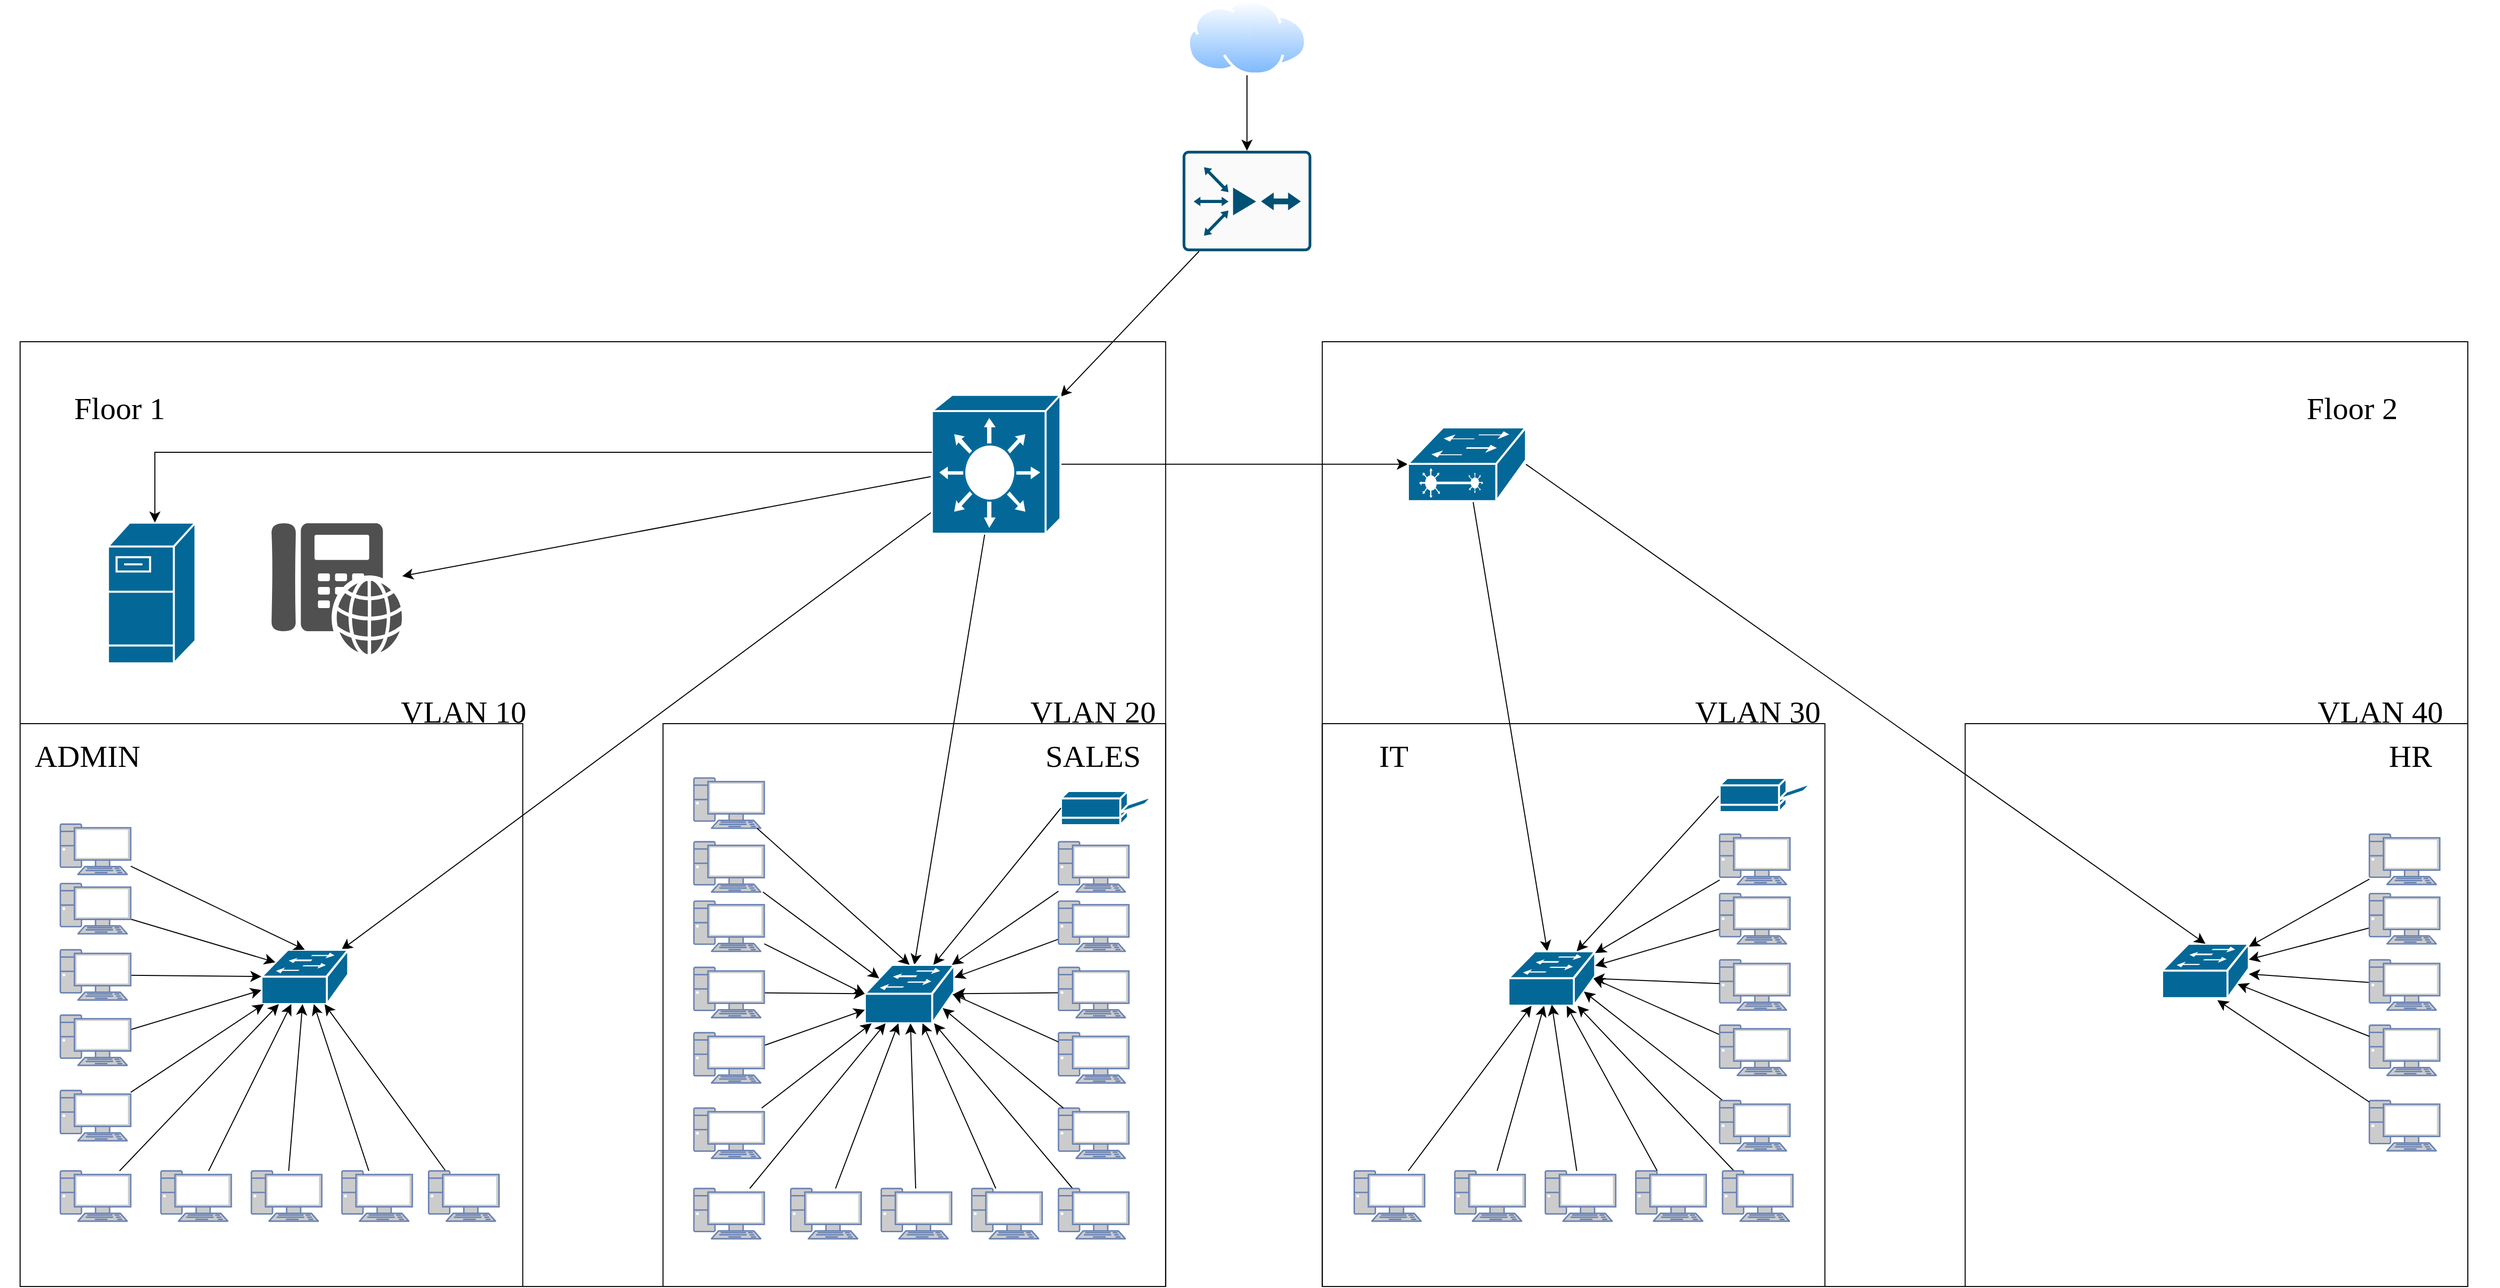 <mxfile version="27.0.3">
  <diagram name="Page-1" id="lvZPzRQ9xBgecxqEHYSW">
    <mxGraphModel dx="4338" dy="1784" grid="1" gridSize="10" guides="1" tooltips="1" connect="1" arrows="1" fold="1" page="1" pageScale="1" pageWidth="1169" pageHeight="827" background="none" math="0" shadow="0">
      <root>
        <mxCell id="0" />
        <mxCell id="1" parent="0" />
        <mxCell id="jiWG33mtaCor1uyyTD07-7" value="" style="edgeStyle=none;curved=1;rounded=0;orthogonalLoop=1;jettySize=auto;html=1;fontSize=12;startSize=8;endSize=8;" edge="1" parent="1" source="jiWG33mtaCor1uyyTD07-3" target="jiWG33mtaCor1uyyTD07-6">
          <mxGeometry relative="1" as="geometry" />
        </mxCell>
        <mxCell id="jiWG33mtaCor1uyyTD07-3" value="" style="image;aspect=fixed;perimeter=ellipsePerimeter;html=1;align=center;shadow=0;dashed=0;spacingTop=3;image=img/lib/active_directory/internet_cloud.svg;" vertex="1" parent="1">
          <mxGeometry x="520.55" y="40" width="118.89" height="74.9" as="geometry" />
        </mxCell>
        <mxCell id="jiWG33mtaCor1uyyTD07-8" value="" style="edgeStyle=none;curved=1;rounded=0;orthogonalLoop=1;jettySize=auto;html=1;fontSize=12;startSize=8;endSize=8;" edge="1" parent="1" source="jiWG33mtaCor1uyyTD07-6" target="jiWG33mtaCor1uyyTD07-2">
          <mxGeometry relative="1" as="geometry" />
        </mxCell>
        <mxCell id="jiWG33mtaCor1uyyTD07-6" value="" style="sketch=0;points=[[0.015,0.015,0],[0.985,0.015,0],[0.985,0.985,0],[0.015,0.985,0],[0.25,0,0],[0.5,0,0],[0.75,0,0],[1,0.25,0],[1,0.5,0],[1,0.75,0],[0.75,1,0],[0.5,1,0],[0.25,1,0],[0,0.75,0],[0,0.5,0],[0,0.25,0]];verticalLabelPosition=bottom;html=1;verticalAlign=top;aspect=fixed;align=center;pointerEvents=1;shape=mxgraph.cisco19.rect;prIcon=router_with_firewall2;fillColor=#FAFAFA;strokeColor=#005073;" vertex="1" parent="1">
          <mxGeometry x="515.99" y="190" width="128" height="100" as="geometry" />
        </mxCell>
        <mxCell id="jiWG33mtaCor1uyyTD07-9" value="" style="rounded=0;whiteSpace=wrap;html=1;fillColor=none;" vertex="1" parent="1">
          <mxGeometry x="-640" y="380" width="1139.122" height="940" as="geometry" />
        </mxCell>
        <mxCell id="jiWG33mtaCor1uyyTD07-25" style="edgeStyle=none;curved=1;rounded=0;orthogonalLoop=1;jettySize=auto;html=1;fontSize=12;startSize=8;endSize=8;" edge="1" parent="1" source="jiWG33mtaCor1uyyTD07-2" target="jiWG33mtaCor1uyyTD07-19">
          <mxGeometry relative="1" as="geometry" />
        </mxCell>
        <mxCell id="jiWG33mtaCor1uyyTD07-28" style="edgeStyle=none;curved=1;rounded=0;orthogonalLoop=1;jettySize=auto;html=1;fontSize=12;startSize=8;endSize=8;" edge="1" parent="1" source="jiWG33mtaCor1uyyTD07-2" target="jiWG33mtaCor1uyyTD07-26">
          <mxGeometry relative="1" as="geometry" />
        </mxCell>
        <mxCell id="jiWG33mtaCor1uyyTD07-30" style="edgeStyle=none;curved=1;rounded=0;orthogonalLoop=1;jettySize=auto;html=1;fontSize=12;startSize=8;endSize=8;" edge="1" parent="1" source="jiWG33mtaCor1uyyTD07-2" target="jiWG33mtaCor1uyyTD07-29">
          <mxGeometry relative="1" as="geometry" />
        </mxCell>
        <mxCell id="jiWG33mtaCor1uyyTD07-33" style="edgeStyle=none;curved=1;rounded=0;orthogonalLoop=1;jettySize=auto;html=1;fontSize=12;startSize=8;endSize=8;" edge="1" parent="1" source="jiWG33mtaCor1uyyTD07-2" target="jiWG33mtaCor1uyyTD07-16">
          <mxGeometry relative="1" as="geometry" />
        </mxCell>
        <mxCell id="jiWG33mtaCor1uyyTD07-2" value="" style="shape=mxgraph.cisco.switches.layer_3_switch;sketch=0;html=1;pointerEvents=1;dashed=0;fillColor=#036897;strokeColor=#ffffff;strokeWidth=2;verticalLabelPosition=bottom;verticalAlign=top;align=center;outlineConnect=0;" vertex="1" parent="1">
          <mxGeometry x="266.648" y="432.882" width="127.861" height="138.062" as="geometry" />
        </mxCell>
        <mxCell id="jiWG33mtaCor1uyyTD07-11" value="" style="rounded=0;whiteSpace=wrap;html=1;fillColor=none;" vertex="1" parent="1">
          <mxGeometry x="654.868" y="380" width="1139.122" height="940" as="geometry" />
        </mxCell>
        <mxCell id="jiWG33mtaCor1uyyTD07-13" value="Floor 1" style="text;html=1;align=center;verticalAlign=middle;whiteSpace=wrap;rounded=0;fontFamily=Poppins;fontSource=https%3A%2F%2Ffonts.googleapis.com%2Fcss%3Ffamily%3DPoppins;fontSize=31;" vertex="1" parent="1">
          <mxGeometry x="-628.376" y="424.062" width="174.355" height="44.062" as="geometry" />
        </mxCell>
        <mxCell id="jiWG33mtaCor1uyyTD07-15" value="Floor 2" style="text;html=1;align=center;verticalAlign=middle;whiteSpace=wrap;rounded=0;fontFamily=Poppins;fontSource=https%3A%2F%2Ffonts.googleapis.com%2Fcss%3Ffamily%3DPoppins;fontSize=31;" vertex="1" parent="1">
          <mxGeometry x="1591.749" y="424.062" width="174.355" height="44.062" as="geometry" />
        </mxCell>
        <mxCell id="jiWG33mtaCor1uyyTD07-101" style="edgeStyle=none;curved=1;rounded=0;orthogonalLoop=1;jettySize=auto;html=1;fontSize=12;startSize=8;endSize=8;" edge="1" parent="1" source="jiWG33mtaCor1uyyTD07-16" target="jiWG33mtaCor1uyyTD07-90">
          <mxGeometry relative="1" as="geometry" />
        </mxCell>
        <mxCell id="jiWG33mtaCor1uyyTD07-16" value="" style="shape=mxgraph.cisco.switches.layer_2_remote_switch;sketch=0;html=1;pointerEvents=1;dashed=0;fillColor=#036897;strokeColor=#ffffff;strokeWidth=2;verticalLabelPosition=bottom;verticalAlign=top;align=center;outlineConnect=0;" vertex="1" parent="1">
          <mxGeometry x="740.004" y="465.19" width="117.399" height="73.438" as="geometry" />
        </mxCell>
        <mxCell id="jiWG33mtaCor1uyyTD07-21" value="" style="rounded=0;whiteSpace=wrap;html=1;fillColor=none;" vertex="1" parent="1">
          <mxGeometry x="-640" y="760" width="499.82" height="560" as="geometry" />
        </mxCell>
        <mxCell id="jiWG33mtaCor1uyyTD07-17" value="" style="shape=mxgraph.cisco.servers.fileserver;sketch=0;html=1;pointerEvents=1;dashed=0;fillColor=#036897;strokeColor=#ffffff;strokeWidth=2;verticalLabelPosition=bottom;verticalAlign=top;align=center;outlineConnect=0;" vertex="1" parent="1">
          <mxGeometry x="-552.65" y="560" width="87.01" height="140" as="geometry" />
        </mxCell>
        <mxCell id="jiWG33mtaCor1uyyTD07-18" style="edgeStyle=orthogonalEdgeStyle;rounded=0;orthogonalLoop=1;jettySize=auto;html=1;fontSize=12;startSize=8;endSize=8;" edge="1" parent="1" source="jiWG33mtaCor1uyyTD07-2" target="jiWG33mtaCor1uyyTD07-17">
          <mxGeometry relative="1" as="geometry">
            <Array as="points">
              <mxPoint x="-506" y="490" />
            </Array>
          </mxGeometry>
        </mxCell>
        <mxCell id="jiWG33mtaCor1uyyTD07-19" value="" style="shape=mxgraph.cisco.switches.workgroup_switch;sketch=0;html=1;pointerEvents=1;dashed=0;fillColor=#036897;strokeColor=#ffffff;strokeWidth=2;verticalLabelPosition=bottom;verticalAlign=top;align=center;outlineConnect=0;" vertex="1" parent="1">
          <mxGeometry x="-400" y="985" width="86.23" height="54.06" as="geometry" />
        </mxCell>
        <mxCell id="jiWG33mtaCor1uyyTD07-22" value="" style="rounded=0;whiteSpace=wrap;html=1;fillColor=none;" vertex="1" parent="1">
          <mxGeometry x="-0.7" y="760" width="499.82" height="560" as="geometry" />
        </mxCell>
        <mxCell id="jiWG33mtaCor1uyyTD07-26" value="" style="sketch=0;pointerEvents=1;shadow=0;dashed=0;html=1;strokeColor=none;fillColor=#505050;labelPosition=center;verticalLabelPosition=bottom;verticalAlign=top;outlineConnect=0;align=center;shape=mxgraph.office.devices.phone_voip;" vertex="1" parent="1">
          <mxGeometry x="-390" y="560" width="130" height="131" as="geometry" />
        </mxCell>
        <mxCell id="jiWG33mtaCor1uyyTD07-29" value="" style="shape=mxgraph.cisco.switches.workgroup_switch;sketch=0;html=1;pointerEvents=1;dashed=0;fillColor=#036897;strokeColor=#ffffff;strokeWidth=2;verticalLabelPosition=bottom;verticalAlign=top;align=center;outlineConnect=0;" vertex="1" parent="1">
          <mxGeometry x="200" y="1000.0" width="88.9" height="58.12" as="geometry" />
        </mxCell>
        <mxCell id="jiWG33mtaCor1uyyTD07-31" value="ADMIN" style="text;html=1;align=center;verticalAlign=middle;whiteSpace=wrap;rounded=0;fontFamily=Poppins;fontSource=https%3A%2F%2Ffonts.googleapis.com%2Fcss%3Ffamily%3DPoppins;fontSize=31;" vertex="1" parent="1">
          <mxGeometry x="-659.996" y="770.003" width="174.355" height="44.062" as="geometry" />
        </mxCell>
        <mxCell id="jiWG33mtaCor1uyyTD07-32" value="SALES" style="text;html=1;align=center;verticalAlign=middle;whiteSpace=wrap;rounded=0;fontFamily=Poppins;fontSource=https%3A%2F%2Ffonts.googleapis.com%2Fcss%3Ffamily%3DPoppins;fontSize=31;" vertex="1" parent="1">
          <mxGeometry x="340.384" y="770.013" width="174.355" height="44.062" as="geometry" />
        </mxCell>
        <mxCell id="jiWG33mtaCor1uyyTD07-45" style="edgeStyle=none;curved=1;rounded=0;orthogonalLoop=1;jettySize=auto;html=1;fontSize=12;startSize=8;endSize=8;entryX=0.16;entryY=0.23;entryDx=0;entryDy=0;entryPerimeter=0;" edge="1" parent="1" source="jiWG33mtaCor1uyyTD07-34" target="jiWG33mtaCor1uyyTD07-19">
          <mxGeometry relative="1" as="geometry" />
        </mxCell>
        <mxCell id="jiWG33mtaCor1uyyTD07-34" value="" style="fontColor=#0066CC;verticalAlign=top;verticalLabelPosition=bottom;labelPosition=center;align=center;html=1;outlineConnect=0;fillColor=#CCCCCC;strokeColor=#6881B3;gradientColor=none;gradientDirection=north;strokeWidth=2;shape=mxgraph.networks.pc;" vertex="1" parent="1">
          <mxGeometry x="-600" y="919.06" width="70" height="50" as="geometry" />
        </mxCell>
        <mxCell id="jiWG33mtaCor1uyyTD07-46" style="edgeStyle=none;curved=1;rounded=0;orthogonalLoop=1;jettySize=auto;html=1;fontSize=12;startSize=8;endSize=8;" edge="1" parent="1" source="jiWG33mtaCor1uyyTD07-35" target="jiWG33mtaCor1uyyTD07-19">
          <mxGeometry relative="1" as="geometry" />
        </mxCell>
        <mxCell id="jiWG33mtaCor1uyyTD07-35" value="" style="fontColor=#0066CC;verticalAlign=top;verticalLabelPosition=bottom;labelPosition=center;align=center;html=1;outlineConnect=0;fillColor=#CCCCCC;strokeColor=#6881B3;gradientColor=none;gradientDirection=north;strokeWidth=2;shape=mxgraph.networks.pc;" vertex="1" parent="1">
          <mxGeometry x="-600" y="985" width="70" height="50" as="geometry" />
        </mxCell>
        <mxCell id="jiWG33mtaCor1uyyTD07-47" style="edgeStyle=none;curved=1;rounded=0;orthogonalLoop=1;jettySize=auto;html=1;fontSize=12;startSize=8;endSize=8;" edge="1" parent="1" source="jiWG33mtaCor1uyyTD07-36" target="jiWG33mtaCor1uyyTD07-19">
          <mxGeometry relative="1" as="geometry" />
        </mxCell>
        <mxCell id="jiWG33mtaCor1uyyTD07-36" value="" style="fontColor=#0066CC;verticalAlign=top;verticalLabelPosition=bottom;labelPosition=center;align=center;html=1;outlineConnect=0;fillColor=#CCCCCC;strokeColor=#6881B3;gradientColor=none;gradientDirection=north;strokeWidth=2;shape=mxgraph.networks.pc;" vertex="1" parent="1">
          <mxGeometry x="-600" y="1050" width="70" height="50" as="geometry" />
        </mxCell>
        <mxCell id="jiWG33mtaCor1uyyTD07-48" style="edgeStyle=none;curved=1;rounded=0;orthogonalLoop=1;jettySize=auto;html=1;fontSize=12;startSize=8;endSize=8;" edge="1" parent="1" source="jiWG33mtaCor1uyyTD07-37" target="jiWG33mtaCor1uyyTD07-19">
          <mxGeometry relative="1" as="geometry" />
        </mxCell>
        <mxCell id="jiWG33mtaCor1uyyTD07-37" value="" style="fontColor=#0066CC;verticalAlign=top;verticalLabelPosition=bottom;labelPosition=center;align=center;html=1;outlineConnect=0;fillColor=#CCCCCC;strokeColor=#6881B3;gradientColor=none;gradientDirection=north;strokeWidth=2;shape=mxgraph.networks.pc;" vertex="1" parent="1">
          <mxGeometry x="-600" y="1125" width="70" height="50" as="geometry" />
        </mxCell>
        <mxCell id="jiWG33mtaCor1uyyTD07-49" style="edgeStyle=none;curved=1;rounded=0;orthogonalLoop=1;jettySize=auto;html=1;fontSize=12;startSize=8;endSize=8;" edge="1" parent="1" source="jiWG33mtaCor1uyyTD07-38" target="jiWG33mtaCor1uyyTD07-19">
          <mxGeometry relative="1" as="geometry" />
        </mxCell>
        <mxCell id="jiWG33mtaCor1uyyTD07-38" value="" style="fontColor=#0066CC;verticalAlign=top;verticalLabelPosition=bottom;labelPosition=center;align=center;html=1;outlineConnect=0;fillColor=#CCCCCC;strokeColor=#6881B3;gradientColor=none;gradientDirection=north;strokeWidth=2;shape=mxgraph.networks.pc;" vertex="1" parent="1">
          <mxGeometry x="-600" y="1205" width="70" height="50" as="geometry" />
        </mxCell>
        <mxCell id="jiWG33mtaCor1uyyTD07-50" style="edgeStyle=none;curved=1;rounded=0;orthogonalLoop=1;jettySize=auto;html=1;fontSize=12;startSize=8;endSize=8;" edge="1" parent="1" source="jiWG33mtaCor1uyyTD07-39" target="jiWG33mtaCor1uyyTD07-19">
          <mxGeometry relative="1" as="geometry" />
        </mxCell>
        <mxCell id="jiWG33mtaCor1uyyTD07-39" value="" style="fontColor=#0066CC;verticalAlign=top;verticalLabelPosition=bottom;labelPosition=center;align=center;html=1;outlineConnect=0;fillColor=#CCCCCC;strokeColor=#6881B3;gradientColor=none;gradientDirection=north;strokeWidth=2;shape=mxgraph.networks.pc;" vertex="1" parent="1">
          <mxGeometry x="-500" y="1205" width="70" height="50" as="geometry" />
        </mxCell>
        <mxCell id="jiWG33mtaCor1uyyTD07-51" style="edgeStyle=none;curved=1;rounded=0;orthogonalLoop=1;jettySize=auto;html=1;fontSize=12;startSize=8;endSize=8;" edge="1" parent="1" source="jiWG33mtaCor1uyyTD07-40" target="jiWG33mtaCor1uyyTD07-19">
          <mxGeometry relative="1" as="geometry" />
        </mxCell>
        <mxCell id="jiWG33mtaCor1uyyTD07-40" value="" style="fontColor=#0066CC;verticalAlign=top;verticalLabelPosition=bottom;labelPosition=center;align=center;html=1;outlineConnect=0;fillColor=#CCCCCC;strokeColor=#6881B3;gradientColor=none;gradientDirection=north;strokeWidth=2;shape=mxgraph.networks.pc;" vertex="1" parent="1">
          <mxGeometry x="-410" y="1205" width="70" height="50" as="geometry" />
        </mxCell>
        <mxCell id="jiWG33mtaCor1uyyTD07-52" style="edgeStyle=none;curved=1;rounded=0;orthogonalLoop=1;jettySize=auto;html=1;fontSize=12;startSize=8;endSize=8;" edge="1" parent="1" source="jiWG33mtaCor1uyyTD07-41" target="jiWG33mtaCor1uyyTD07-19">
          <mxGeometry relative="1" as="geometry" />
        </mxCell>
        <mxCell id="jiWG33mtaCor1uyyTD07-41" value="" style="fontColor=#0066CC;verticalAlign=top;verticalLabelPosition=bottom;labelPosition=center;align=center;html=1;outlineConnect=0;fillColor=#CCCCCC;strokeColor=#6881B3;gradientColor=none;gradientDirection=north;strokeWidth=2;shape=mxgraph.networks.pc;" vertex="1" parent="1">
          <mxGeometry x="-320" y="1205" width="70" height="50" as="geometry" />
        </mxCell>
        <mxCell id="jiWG33mtaCor1uyyTD07-53" style="edgeStyle=none;curved=1;rounded=0;orthogonalLoop=1;jettySize=auto;html=1;fontSize=12;startSize=8;endSize=8;" edge="1" parent="1" source="jiWG33mtaCor1uyyTD07-42" target="jiWG33mtaCor1uyyTD07-19">
          <mxGeometry relative="1" as="geometry" />
        </mxCell>
        <mxCell id="jiWG33mtaCor1uyyTD07-42" value="" style="fontColor=#0066CC;verticalAlign=top;verticalLabelPosition=bottom;labelPosition=center;align=center;html=1;outlineConnect=0;fillColor=#CCCCCC;strokeColor=#6881B3;gradientColor=none;gradientDirection=north;strokeWidth=2;shape=mxgraph.networks.pc;" vertex="1" parent="1">
          <mxGeometry x="-233.77" y="1205" width="70" height="50" as="geometry" />
        </mxCell>
        <mxCell id="jiWG33mtaCor1uyyTD07-44" style="edgeStyle=none;curved=1;rounded=0;orthogonalLoop=1;jettySize=auto;html=1;fontSize=12;startSize=8;endSize=8;entryX=0.5;entryY=0;entryDx=0;entryDy=0;entryPerimeter=0;" edge="1" parent="1" source="jiWG33mtaCor1uyyTD07-43" target="jiWG33mtaCor1uyyTD07-19">
          <mxGeometry relative="1" as="geometry" />
        </mxCell>
        <mxCell id="jiWG33mtaCor1uyyTD07-43" value="" style="fontColor=#0066CC;verticalAlign=top;verticalLabelPosition=bottom;labelPosition=center;align=center;html=1;outlineConnect=0;fillColor=#CCCCCC;strokeColor=#6881B3;gradientColor=none;gradientDirection=north;strokeWidth=2;shape=mxgraph.networks.pc;" vertex="1" parent="1">
          <mxGeometry x="-600" y="860" width="70" height="50" as="geometry" />
        </mxCell>
        <mxCell id="jiWG33mtaCor1uyyTD07-72" style="edgeStyle=none;curved=1;rounded=0;orthogonalLoop=1;jettySize=auto;html=1;fontSize=12;startSize=8;endSize=8;entryX=0;entryY=0.5;entryDx=0;entryDy=0;entryPerimeter=0;" edge="1" parent="1" source="jiWG33mtaCor1uyyTD07-54" target="jiWG33mtaCor1uyyTD07-29">
          <mxGeometry relative="1" as="geometry" />
        </mxCell>
        <mxCell id="jiWG33mtaCor1uyyTD07-54" value="" style="fontColor=#0066CC;verticalAlign=top;verticalLabelPosition=bottom;labelPosition=center;align=center;html=1;outlineConnect=0;fillColor=#CCCCCC;strokeColor=#6881B3;gradientColor=none;gradientDirection=north;strokeWidth=2;shape=mxgraph.networks.pc;" vertex="1" parent="1">
          <mxGeometry x="30.0" y="936.56" width="70" height="50" as="geometry" />
        </mxCell>
        <mxCell id="jiWG33mtaCor1uyyTD07-73" style="edgeStyle=none;curved=1;rounded=0;orthogonalLoop=1;jettySize=auto;html=1;fontSize=12;startSize=8;endSize=8;" edge="1" parent="1" source="jiWG33mtaCor1uyyTD07-55" target="jiWG33mtaCor1uyyTD07-29">
          <mxGeometry relative="1" as="geometry" />
        </mxCell>
        <mxCell id="jiWG33mtaCor1uyyTD07-55" value="" style="fontColor=#0066CC;verticalAlign=top;verticalLabelPosition=bottom;labelPosition=center;align=center;html=1;outlineConnect=0;fillColor=#CCCCCC;strokeColor=#6881B3;gradientColor=none;gradientDirection=north;strokeWidth=2;shape=mxgraph.networks.pc;" vertex="1" parent="1">
          <mxGeometry x="30.0" y="1002.5" width="70" height="50" as="geometry" />
        </mxCell>
        <mxCell id="jiWG33mtaCor1uyyTD07-74" style="edgeStyle=none;curved=1;rounded=0;orthogonalLoop=1;jettySize=auto;html=1;fontSize=12;startSize=8;endSize=8;" edge="1" parent="1" source="jiWG33mtaCor1uyyTD07-56" target="jiWG33mtaCor1uyyTD07-29">
          <mxGeometry relative="1" as="geometry" />
        </mxCell>
        <mxCell id="jiWG33mtaCor1uyyTD07-56" value="" style="fontColor=#0066CC;verticalAlign=top;verticalLabelPosition=bottom;labelPosition=center;align=center;html=1;outlineConnect=0;fillColor=#CCCCCC;strokeColor=#6881B3;gradientColor=none;gradientDirection=north;strokeWidth=2;shape=mxgraph.networks.pc;" vertex="1" parent="1">
          <mxGeometry x="30.0" y="1067.5" width="70" height="50" as="geometry" />
        </mxCell>
        <mxCell id="jiWG33mtaCor1uyyTD07-75" style="edgeStyle=none;curved=1;rounded=0;orthogonalLoop=1;jettySize=auto;html=1;fontSize=12;startSize=8;endSize=8;" edge="1" parent="1" source="jiWG33mtaCor1uyyTD07-57" target="jiWG33mtaCor1uyyTD07-29">
          <mxGeometry relative="1" as="geometry" />
        </mxCell>
        <mxCell id="jiWG33mtaCor1uyyTD07-57" value="" style="fontColor=#0066CC;verticalAlign=top;verticalLabelPosition=bottom;labelPosition=center;align=center;html=1;outlineConnect=0;fillColor=#CCCCCC;strokeColor=#6881B3;gradientColor=none;gradientDirection=north;strokeWidth=2;shape=mxgraph.networks.pc;" vertex="1" parent="1">
          <mxGeometry x="30.0" y="1142.5" width="70" height="50" as="geometry" />
        </mxCell>
        <mxCell id="jiWG33mtaCor1uyyTD07-76" style="edgeStyle=none;curved=1;rounded=0;orthogonalLoop=1;jettySize=auto;html=1;fontSize=12;startSize=8;endSize=8;" edge="1" parent="1" source="jiWG33mtaCor1uyyTD07-58" target="jiWG33mtaCor1uyyTD07-29">
          <mxGeometry relative="1" as="geometry" />
        </mxCell>
        <mxCell id="jiWG33mtaCor1uyyTD07-58" value="" style="fontColor=#0066CC;verticalAlign=top;verticalLabelPosition=bottom;labelPosition=center;align=center;html=1;outlineConnect=0;fillColor=#CCCCCC;strokeColor=#6881B3;gradientColor=none;gradientDirection=north;strokeWidth=2;shape=mxgraph.networks.pc;" vertex="1" parent="1">
          <mxGeometry x="30.0" y="1222.5" width="70" height="50" as="geometry" />
        </mxCell>
        <mxCell id="jiWG33mtaCor1uyyTD07-77" style="edgeStyle=none;curved=1;rounded=0;orthogonalLoop=1;jettySize=auto;html=1;fontSize=12;startSize=8;endSize=8;" edge="1" parent="1" source="jiWG33mtaCor1uyyTD07-59" target="jiWG33mtaCor1uyyTD07-29">
          <mxGeometry relative="1" as="geometry" />
        </mxCell>
        <mxCell id="jiWG33mtaCor1uyyTD07-59" value="" style="fontColor=#0066CC;verticalAlign=top;verticalLabelPosition=bottom;labelPosition=center;align=center;html=1;outlineConnect=0;fillColor=#CCCCCC;strokeColor=#6881B3;gradientColor=none;gradientDirection=north;strokeWidth=2;shape=mxgraph.networks.pc;" vertex="1" parent="1">
          <mxGeometry x="126.33" y="1222.5" width="70" height="50" as="geometry" />
        </mxCell>
        <mxCell id="jiWG33mtaCor1uyyTD07-78" style="edgeStyle=none;curved=1;rounded=0;orthogonalLoop=1;jettySize=auto;html=1;fontSize=12;startSize=8;endSize=8;" edge="1" parent="1" source="jiWG33mtaCor1uyyTD07-60" target="jiWG33mtaCor1uyyTD07-29">
          <mxGeometry relative="1" as="geometry" />
        </mxCell>
        <mxCell id="jiWG33mtaCor1uyyTD07-60" value="" style="fontColor=#0066CC;verticalAlign=top;verticalLabelPosition=bottom;labelPosition=center;align=center;html=1;outlineConnect=0;fillColor=#CCCCCC;strokeColor=#6881B3;gradientColor=none;gradientDirection=north;strokeWidth=2;shape=mxgraph.networks.pc;" vertex="1" parent="1">
          <mxGeometry x="216.33" y="1222.5" width="70" height="50" as="geometry" />
        </mxCell>
        <mxCell id="jiWG33mtaCor1uyyTD07-79" style="edgeStyle=none;curved=1;rounded=0;orthogonalLoop=1;jettySize=auto;html=1;fontSize=12;startSize=8;endSize=8;" edge="1" parent="1" source="jiWG33mtaCor1uyyTD07-61" target="jiWG33mtaCor1uyyTD07-29">
          <mxGeometry relative="1" as="geometry" />
        </mxCell>
        <mxCell id="jiWG33mtaCor1uyyTD07-61" value="" style="fontColor=#0066CC;verticalAlign=top;verticalLabelPosition=bottom;labelPosition=center;align=center;html=1;outlineConnect=0;fillColor=#CCCCCC;strokeColor=#6881B3;gradientColor=none;gradientDirection=north;strokeWidth=2;shape=mxgraph.networks.pc;" vertex="1" parent="1">
          <mxGeometry x="306.33" y="1222.5" width="70" height="50" as="geometry" />
        </mxCell>
        <mxCell id="jiWG33mtaCor1uyyTD07-80" style="edgeStyle=none;curved=1;rounded=0;orthogonalLoop=1;jettySize=auto;html=1;fontSize=12;startSize=8;endSize=8;" edge="1" parent="1" source="jiWG33mtaCor1uyyTD07-62" target="jiWG33mtaCor1uyyTD07-29">
          <mxGeometry relative="1" as="geometry" />
        </mxCell>
        <mxCell id="jiWG33mtaCor1uyyTD07-62" value="" style="fontColor=#0066CC;verticalAlign=top;verticalLabelPosition=bottom;labelPosition=center;align=center;html=1;outlineConnect=0;fillColor=#CCCCCC;strokeColor=#6881B3;gradientColor=none;gradientDirection=north;strokeWidth=2;shape=mxgraph.networks.pc;" vertex="1" parent="1">
          <mxGeometry x="392.56" y="1222.5" width="70" height="50" as="geometry" />
        </mxCell>
        <mxCell id="jiWG33mtaCor1uyyTD07-63" value="" style="fontColor=#0066CC;verticalAlign=top;verticalLabelPosition=bottom;labelPosition=center;align=center;html=1;outlineConnect=0;fillColor=#CCCCCC;strokeColor=#6881B3;gradientColor=none;gradientDirection=north;strokeWidth=2;shape=mxgraph.networks.pc;" vertex="1" parent="1">
          <mxGeometry x="30.0" y="877.5" width="70" height="50" as="geometry" />
        </mxCell>
        <mxCell id="jiWG33mtaCor1uyyTD07-84" style="edgeStyle=none;curved=1;rounded=0;orthogonalLoop=1;jettySize=auto;html=1;fontSize=12;startSize=8;endSize=8;" edge="1" parent="1" source="jiWG33mtaCor1uyyTD07-64" target="jiWG33mtaCor1uyyTD07-29">
          <mxGeometry relative="1" as="geometry" />
        </mxCell>
        <mxCell id="jiWG33mtaCor1uyyTD07-64" value="" style="fontColor=#0066CC;verticalAlign=top;verticalLabelPosition=bottom;labelPosition=center;align=center;html=1;outlineConnect=0;fillColor=#CCCCCC;strokeColor=#6881B3;gradientColor=none;gradientDirection=north;strokeWidth=2;shape=mxgraph.networks.pc;" vertex="1" parent="1">
          <mxGeometry x="392.56" y="936.56" width="70" height="50" as="geometry" />
        </mxCell>
        <mxCell id="jiWG33mtaCor1uyyTD07-83" style="edgeStyle=none;curved=1;rounded=0;orthogonalLoop=1;jettySize=auto;html=1;fontSize=12;startSize=8;endSize=8;" edge="1" parent="1" source="jiWG33mtaCor1uyyTD07-65" target="jiWG33mtaCor1uyyTD07-29">
          <mxGeometry relative="1" as="geometry" />
        </mxCell>
        <mxCell id="jiWG33mtaCor1uyyTD07-65" value="" style="fontColor=#0066CC;verticalAlign=top;verticalLabelPosition=bottom;labelPosition=center;align=center;html=1;outlineConnect=0;fillColor=#CCCCCC;strokeColor=#6881B3;gradientColor=none;gradientDirection=north;strokeWidth=2;shape=mxgraph.networks.pc;" vertex="1" parent="1">
          <mxGeometry x="392.56" y="1002.5" width="70" height="50" as="geometry" />
        </mxCell>
        <mxCell id="jiWG33mtaCor1uyyTD07-66" value="" style="fontColor=#0066CC;verticalAlign=top;verticalLabelPosition=bottom;labelPosition=center;align=center;html=1;outlineConnect=0;fillColor=#CCCCCC;strokeColor=#6881B3;gradientColor=none;gradientDirection=north;strokeWidth=2;shape=mxgraph.networks.pc;" vertex="1" parent="1">
          <mxGeometry x="392.56" y="1067.5" width="70" height="50" as="geometry" />
        </mxCell>
        <mxCell id="jiWG33mtaCor1uyyTD07-67" value="" style="fontColor=#0066CC;verticalAlign=top;verticalLabelPosition=bottom;labelPosition=center;align=center;html=1;outlineConnect=0;fillColor=#CCCCCC;strokeColor=#6881B3;gradientColor=none;gradientDirection=north;strokeWidth=2;shape=mxgraph.networks.pc;" vertex="1" parent="1">
          <mxGeometry x="392.56" y="1142.5" width="70" height="50" as="geometry" />
        </mxCell>
        <mxCell id="jiWG33mtaCor1uyyTD07-85" style="edgeStyle=none;curved=1;rounded=0;orthogonalLoop=1;jettySize=auto;html=1;fontSize=12;startSize=8;endSize=8;" edge="1" parent="1" source="jiWG33mtaCor1uyyTD07-68" target="jiWG33mtaCor1uyyTD07-29">
          <mxGeometry relative="1" as="geometry" />
        </mxCell>
        <mxCell id="jiWG33mtaCor1uyyTD07-68" value="" style="fontColor=#0066CC;verticalAlign=top;verticalLabelPosition=bottom;labelPosition=center;align=center;html=1;outlineConnect=0;fillColor=#CCCCCC;strokeColor=#6881B3;gradientColor=none;gradientDirection=north;strokeWidth=2;shape=mxgraph.networks.pc;" vertex="1" parent="1">
          <mxGeometry x="392.56" y="877.5" width="70" height="50" as="geometry" />
        </mxCell>
        <mxCell id="jiWG33mtaCor1uyyTD07-69" value="" style="fontColor=#0066CC;verticalAlign=top;verticalLabelPosition=bottom;labelPosition=center;align=center;html=1;outlineConnect=0;fillColor=#CCCCCC;strokeColor=#6881B3;gradientColor=none;gradientDirection=north;strokeWidth=2;shape=mxgraph.networks.pc;" vertex="1" parent="1">
          <mxGeometry x="30.0" y="814.07" width="70" height="50" as="geometry" />
        </mxCell>
        <mxCell id="jiWG33mtaCor1uyyTD07-70" style="edgeStyle=none;curved=1;rounded=0;orthogonalLoop=1;jettySize=auto;html=1;fontSize=12;startSize=8;endSize=8;entryX=0.5;entryY=0;entryDx=0;entryDy=0;entryPerimeter=0;" edge="1" parent="1" source="jiWG33mtaCor1uyyTD07-69" target="jiWG33mtaCor1uyyTD07-29">
          <mxGeometry relative="1" as="geometry" />
        </mxCell>
        <mxCell id="jiWG33mtaCor1uyyTD07-71" style="edgeStyle=none;curved=1;rounded=0;orthogonalLoop=1;jettySize=auto;html=1;fontSize=12;startSize=8;endSize=8;entryX=0.16;entryY=0.23;entryDx=0;entryDy=0;entryPerimeter=0;" edge="1" parent="1" source="jiWG33mtaCor1uyyTD07-63" target="jiWG33mtaCor1uyyTD07-29">
          <mxGeometry relative="1" as="geometry" />
        </mxCell>
        <mxCell id="jiWG33mtaCor1uyyTD07-81" style="edgeStyle=none;curved=1;rounded=0;orthogonalLoop=1;jettySize=auto;html=1;entryX=0.87;entryY=0.74;entryDx=0;entryDy=0;entryPerimeter=0;fontSize=12;startSize=8;endSize=8;" edge="1" parent="1" source="jiWG33mtaCor1uyyTD07-67" target="jiWG33mtaCor1uyyTD07-29">
          <mxGeometry relative="1" as="geometry" />
        </mxCell>
        <mxCell id="jiWG33mtaCor1uyyTD07-82" style="edgeStyle=none;curved=1;rounded=0;orthogonalLoop=1;jettySize=auto;html=1;entryX=0.98;entryY=0.5;entryDx=0;entryDy=0;entryPerimeter=0;fontSize=12;startSize=8;endSize=8;" edge="1" parent="1" source="jiWG33mtaCor1uyyTD07-66" target="jiWG33mtaCor1uyyTD07-29">
          <mxGeometry relative="1" as="geometry" />
        </mxCell>
        <mxCell id="jiWG33mtaCor1uyyTD07-86" value="" style="rounded=0;whiteSpace=wrap;html=1;fillColor=none;" vertex="1" parent="1">
          <mxGeometry x="654.87" y="760" width="499.82" height="560" as="geometry" />
        </mxCell>
        <mxCell id="jiWG33mtaCor1uyyTD07-87" value="" style="rounded=0;whiteSpace=wrap;html=1;fillColor=none;" vertex="1" parent="1">
          <mxGeometry x="1294.17" y="760" width="499.82" height="560" as="geometry" />
        </mxCell>
        <mxCell id="jiWG33mtaCor1uyyTD07-88" value="" style="shape=mxgraph.cisco.computers_and_peripherals.printer;html=1;pointerEvents=1;dashed=0;fillColor=#036897;strokeColor=#ffffff;strokeWidth=2;verticalLabelPosition=bottom;verticalAlign=top;align=center;outlineConnect=0;" vertex="1" parent="1">
          <mxGeometry x="395" y="827" width="91" height="34" as="geometry" />
        </mxCell>
        <mxCell id="jiWG33mtaCor1uyyTD07-89" style="edgeStyle=none;curved=1;rounded=0;orthogonalLoop=1;jettySize=auto;html=1;fontSize=12;startSize=8;endSize=8;exitX=0;exitY=0.5;exitDx=0;exitDy=0;exitPerimeter=0;" edge="1" parent="1" source="jiWG33mtaCor1uyyTD07-88" target="jiWG33mtaCor1uyyTD07-29">
          <mxGeometry relative="1" as="geometry" />
        </mxCell>
        <mxCell id="jiWG33mtaCor1uyyTD07-90" value="" style="shape=mxgraph.cisco.switches.workgroup_switch;sketch=0;html=1;pointerEvents=1;dashed=0;fillColor=#036897;strokeColor=#ffffff;strokeWidth=2;verticalLabelPosition=bottom;verticalAlign=top;align=center;outlineConnect=0;" vertex="1" parent="1">
          <mxGeometry x="840" y="986.56" width="86.23" height="54.06" as="geometry" />
        </mxCell>
        <mxCell id="jiWG33mtaCor1uyyTD07-111" style="edgeStyle=none;curved=1;rounded=0;orthogonalLoop=1;jettySize=auto;html=1;fontSize=12;startSize=8;endSize=8;" edge="1" parent="1" source="jiWG33mtaCor1uyyTD07-91" target="jiWG33mtaCor1uyyTD07-90">
          <mxGeometry relative="1" as="geometry" />
        </mxCell>
        <mxCell id="jiWG33mtaCor1uyyTD07-91" value="" style="fontColor=#0066CC;verticalAlign=top;verticalLabelPosition=bottom;labelPosition=center;align=center;html=1;outlineConnect=0;fillColor=#CCCCCC;strokeColor=#6881B3;gradientColor=none;gradientDirection=north;strokeWidth=2;shape=mxgraph.networks.pc;" vertex="1" parent="1">
          <mxGeometry x="1050" y="929.06" width="70" height="50" as="geometry" />
        </mxCell>
        <mxCell id="jiWG33mtaCor1uyyTD07-92" value="" style="fontColor=#0066CC;verticalAlign=top;verticalLabelPosition=bottom;labelPosition=center;align=center;html=1;outlineConnect=0;fillColor=#CCCCCC;strokeColor=#6881B3;gradientColor=none;gradientDirection=north;strokeWidth=2;shape=mxgraph.networks.pc;" vertex="1" parent="1">
          <mxGeometry x="1050" y="995" width="70" height="50" as="geometry" />
        </mxCell>
        <mxCell id="jiWG33mtaCor1uyyTD07-109" style="edgeStyle=none;curved=1;rounded=0;orthogonalLoop=1;jettySize=auto;html=1;fontSize=12;startSize=8;endSize=8;entryX=0.98;entryY=0.5;entryDx=0;entryDy=0;entryPerimeter=0;" edge="1" parent="1" source="jiWG33mtaCor1uyyTD07-93" target="jiWG33mtaCor1uyyTD07-90">
          <mxGeometry relative="1" as="geometry" />
        </mxCell>
        <mxCell id="jiWG33mtaCor1uyyTD07-93" value="" style="fontColor=#0066CC;verticalAlign=top;verticalLabelPosition=bottom;labelPosition=center;align=center;html=1;outlineConnect=0;fillColor=#CCCCCC;strokeColor=#6881B3;gradientColor=none;gradientDirection=north;strokeWidth=2;shape=mxgraph.networks.pc;" vertex="1" parent="1">
          <mxGeometry x="1050" y="1060" width="70" height="50" as="geometry" />
        </mxCell>
        <mxCell id="jiWG33mtaCor1uyyTD07-108" style="edgeStyle=none;curved=1;rounded=0;orthogonalLoop=1;jettySize=auto;html=1;fontSize=12;startSize=8;endSize=8;entryX=0.87;entryY=0.74;entryDx=0;entryDy=0;entryPerimeter=0;" edge="1" parent="1" source="jiWG33mtaCor1uyyTD07-94" target="jiWG33mtaCor1uyyTD07-90">
          <mxGeometry relative="1" as="geometry" />
        </mxCell>
        <mxCell id="jiWG33mtaCor1uyyTD07-94" value="" style="fontColor=#0066CC;verticalAlign=top;verticalLabelPosition=bottom;labelPosition=center;align=center;html=1;outlineConnect=0;fillColor=#CCCCCC;strokeColor=#6881B3;gradientColor=none;gradientDirection=north;strokeWidth=2;shape=mxgraph.networks.pc;" vertex="1" parent="1">
          <mxGeometry x="1050" y="1135" width="70" height="50" as="geometry" />
        </mxCell>
        <mxCell id="jiWG33mtaCor1uyyTD07-102" style="edgeStyle=none;curved=1;rounded=0;orthogonalLoop=1;jettySize=auto;html=1;fontSize=12;startSize=8;endSize=8;" edge="1" parent="1" source="jiWG33mtaCor1uyyTD07-95" target="jiWG33mtaCor1uyyTD07-90">
          <mxGeometry relative="1" as="geometry" />
        </mxCell>
        <mxCell id="jiWG33mtaCor1uyyTD07-95" value="" style="fontColor=#0066CC;verticalAlign=top;verticalLabelPosition=bottom;labelPosition=center;align=center;html=1;outlineConnect=0;fillColor=#CCCCCC;strokeColor=#6881B3;gradientColor=none;gradientDirection=north;strokeWidth=2;shape=mxgraph.networks.pc;" vertex="1" parent="1">
          <mxGeometry x="686.66" y="1205" width="70" height="50" as="geometry" />
        </mxCell>
        <mxCell id="jiWG33mtaCor1uyyTD07-104" style="edgeStyle=none;curved=1;rounded=0;orthogonalLoop=1;jettySize=auto;html=1;fontSize=12;startSize=8;endSize=8;" edge="1" parent="1" source="jiWG33mtaCor1uyyTD07-96" target="jiWG33mtaCor1uyyTD07-90">
          <mxGeometry relative="1" as="geometry" />
        </mxCell>
        <mxCell id="jiWG33mtaCor1uyyTD07-96" value="" style="fontColor=#0066CC;verticalAlign=top;verticalLabelPosition=bottom;labelPosition=center;align=center;html=1;outlineConnect=0;fillColor=#CCCCCC;strokeColor=#6881B3;gradientColor=none;gradientDirection=north;strokeWidth=2;shape=mxgraph.networks.pc;" vertex="1" parent="1">
          <mxGeometry x="786.66" y="1205" width="70" height="50" as="geometry" />
        </mxCell>
        <mxCell id="jiWG33mtaCor1uyyTD07-97" value="" style="fontColor=#0066CC;verticalAlign=top;verticalLabelPosition=bottom;labelPosition=center;align=center;html=1;outlineConnect=0;fillColor=#CCCCCC;strokeColor=#6881B3;gradientColor=none;gradientDirection=north;strokeWidth=2;shape=mxgraph.networks.pc;" vertex="1" parent="1">
          <mxGeometry x="876.66" y="1205" width="70" height="50" as="geometry" />
        </mxCell>
        <mxCell id="jiWG33mtaCor1uyyTD07-106" style="edgeStyle=none;curved=1;rounded=0;orthogonalLoop=1;jettySize=auto;html=1;fontSize=12;startSize=8;endSize=8;" edge="1" parent="1" source="jiWG33mtaCor1uyyTD07-98" target="jiWG33mtaCor1uyyTD07-90">
          <mxGeometry relative="1" as="geometry" />
        </mxCell>
        <mxCell id="jiWG33mtaCor1uyyTD07-98" value="" style="fontColor=#0066CC;verticalAlign=top;verticalLabelPosition=bottom;labelPosition=center;align=center;html=1;outlineConnect=0;fillColor=#CCCCCC;strokeColor=#6881B3;gradientColor=none;gradientDirection=north;strokeWidth=2;shape=mxgraph.networks.pc;" vertex="1" parent="1">
          <mxGeometry x="966.66" y="1205" width="70" height="50" as="geometry" />
        </mxCell>
        <mxCell id="jiWG33mtaCor1uyyTD07-107" style="edgeStyle=none;curved=1;rounded=0;orthogonalLoop=1;jettySize=auto;html=1;fontSize=12;startSize=8;endSize=8;" edge="1" parent="1" source="jiWG33mtaCor1uyyTD07-99" target="jiWG33mtaCor1uyyTD07-90">
          <mxGeometry relative="1" as="geometry" />
        </mxCell>
        <mxCell id="jiWG33mtaCor1uyyTD07-99" value="" style="fontColor=#0066CC;verticalAlign=top;verticalLabelPosition=bottom;labelPosition=center;align=center;html=1;outlineConnect=0;fillColor=#CCCCCC;strokeColor=#6881B3;gradientColor=none;gradientDirection=north;strokeWidth=2;shape=mxgraph.networks.pc;" vertex="1" parent="1">
          <mxGeometry x="1052.89" y="1205" width="70" height="50" as="geometry" />
        </mxCell>
        <mxCell id="jiWG33mtaCor1uyyTD07-112" style="edgeStyle=none;curved=1;rounded=0;orthogonalLoop=1;jettySize=auto;html=1;fontSize=12;startSize=8;endSize=8;" edge="1" parent="1" source="jiWG33mtaCor1uyyTD07-100" target="jiWG33mtaCor1uyyTD07-90">
          <mxGeometry relative="1" as="geometry" />
        </mxCell>
        <mxCell id="jiWG33mtaCor1uyyTD07-100" value="" style="fontColor=#0066CC;verticalAlign=top;verticalLabelPosition=bottom;labelPosition=center;align=center;html=1;outlineConnect=0;fillColor=#CCCCCC;strokeColor=#6881B3;gradientColor=none;gradientDirection=north;strokeWidth=2;shape=mxgraph.networks.pc;" vertex="1" parent="1">
          <mxGeometry x="1050" y="870" width="70" height="50" as="geometry" />
        </mxCell>
        <mxCell id="jiWG33mtaCor1uyyTD07-105" style="edgeStyle=none;curved=1;rounded=0;orthogonalLoop=1;jettySize=auto;html=1;entryX=0.5;entryY=0.98;entryDx=0;entryDy=0;entryPerimeter=0;fontSize=12;startSize=8;endSize=8;" edge="1" parent="1" source="jiWG33mtaCor1uyyTD07-97" target="jiWG33mtaCor1uyyTD07-90">
          <mxGeometry relative="1" as="geometry" />
        </mxCell>
        <mxCell id="jiWG33mtaCor1uyyTD07-110" style="edgeStyle=none;curved=1;rounded=0;orthogonalLoop=1;jettySize=auto;html=1;entryX=0.98;entryY=0.5;entryDx=0;entryDy=0;entryPerimeter=0;fontSize=12;startSize=8;endSize=8;" edge="1" parent="1" source="jiWG33mtaCor1uyyTD07-92" target="jiWG33mtaCor1uyyTD07-90">
          <mxGeometry relative="1" as="geometry" />
        </mxCell>
        <mxCell id="jiWG33mtaCor1uyyTD07-114" style="edgeStyle=none;curved=1;rounded=0;orthogonalLoop=1;jettySize=auto;html=1;fontSize=12;startSize=8;endSize=8;exitX=0;exitY=0.5;exitDx=0;exitDy=0;exitPerimeter=0;" edge="1" parent="1" source="jiWG33mtaCor1uyyTD07-113" target="jiWG33mtaCor1uyyTD07-90">
          <mxGeometry relative="1" as="geometry" />
        </mxCell>
        <mxCell id="jiWG33mtaCor1uyyTD07-113" value="" style="shape=mxgraph.cisco.computers_and_peripherals.printer;html=1;pointerEvents=1;dashed=0;fillColor=#036897;strokeColor=#ffffff;strokeWidth=2;verticalLabelPosition=bottom;verticalAlign=top;align=center;outlineConnect=0;" vertex="1" parent="1">
          <mxGeometry x="1050" y="814.06" width="91" height="34" as="geometry" />
        </mxCell>
        <mxCell id="jiWG33mtaCor1uyyTD07-115" value="" style="shape=mxgraph.cisco.switches.workgroup_switch;sketch=0;html=1;pointerEvents=1;dashed=0;fillColor=#036897;strokeColor=#ffffff;strokeWidth=2;verticalLabelPosition=bottom;verticalAlign=top;align=center;outlineConnect=0;" vertex="1" parent="1">
          <mxGeometry x="1490" y="979.06" width="86.23" height="54.06" as="geometry" />
        </mxCell>
        <mxCell id="jiWG33mtaCor1uyyTD07-116" style="edgeStyle=none;curved=1;rounded=0;orthogonalLoop=1;jettySize=auto;html=1;entryX=0.5;entryY=0;entryDx=0;entryDy=0;entryPerimeter=0;fontSize=12;startSize=8;endSize=8;exitX=1;exitY=0.5;exitDx=0;exitDy=0;exitPerimeter=0;" edge="1" parent="1" source="jiWG33mtaCor1uyyTD07-16" target="jiWG33mtaCor1uyyTD07-115">
          <mxGeometry relative="1" as="geometry" />
        </mxCell>
        <mxCell id="jiWG33mtaCor1uyyTD07-123" style="edgeStyle=none;curved=1;rounded=0;orthogonalLoop=1;jettySize=auto;html=1;fontSize=12;startSize=8;endSize=8;" edge="1" parent="1" source="jiWG33mtaCor1uyyTD07-117" target="jiWG33mtaCor1uyyTD07-115">
          <mxGeometry relative="1" as="geometry" />
        </mxCell>
        <mxCell id="jiWG33mtaCor1uyyTD07-117" value="" style="fontColor=#0066CC;verticalAlign=top;verticalLabelPosition=bottom;labelPosition=center;align=center;html=1;outlineConnect=0;fillColor=#CCCCCC;strokeColor=#6881B3;gradientColor=none;gradientDirection=north;strokeWidth=2;shape=mxgraph.networks.pc;" vertex="1" parent="1">
          <mxGeometry x="1696.1" y="929.06" width="70" height="50" as="geometry" />
        </mxCell>
        <mxCell id="jiWG33mtaCor1uyyTD07-124" style="edgeStyle=none;curved=1;rounded=0;orthogonalLoop=1;jettySize=auto;html=1;fontSize=12;startSize=8;endSize=8;" edge="1" parent="1" source="jiWG33mtaCor1uyyTD07-118" target="jiWG33mtaCor1uyyTD07-115">
          <mxGeometry relative="1" as="geometry" />
        </mxCell>
        <mxCell id="jiWG33mtaCor1uyyTD07-118" value="" style="fontColor=#0066CC;verticalAlign=top;verticalLabelPosition=bottom;labelPosition=center;align=center;html=1;outlineConnect=0;fillColor=#CCCCCC;strokeColor=#6881B3;gradientColor=none;gradientDirection=north;strokeWidth=2;shape=mxgraph.networks.pc;" vertex="1" parent="1">
          <mxGeometry x="1696.1" y="995" width="70" height="50" as="geometry" />
        </mxCell>
        <mxCell id="jiWG33mtaCor1uyyTD07-119" value="" style="fontColor=#0066CC;verticalAlign=top;verticalLabelPosition=bottom;labelPosition=center;align=center;html=1;outlineConnect=0;fillColor=#CCCCCC;strokeColor=#6881B3;gradientColor=none;gradientDirection=north;strokeWidth=2;shape=mxgraph.networks.pc;" vertex="1" parent="1">
          <mxGeometry x="1696.1" y="1060" width="70" height="50" as="geometry" />
        </mxCell>
        <mxCell id="jiWG33mtaCor1uyyTD07-120" value="" style="fontColor=#0066CC;verticalAlign=top;verticalLabelPosition=bottom;labelPosition=center;align=center;html=1;outlineConnect=0;fillColor=#CCCCCC;strokeColor=#6881B3;gradientColor=none;gradientDirection=north;strokeWidth=2;shape=mxgraph.networks.pc;" vertex="1" parent="1">
          <mxGeometry x="1696.1" y="1135" width="70" height="50" as="geometry" />
        </mxCell>
        <mxCell id="jiWG33mtaCor1uyyTD07-122" style="edgeStyle=none;curved=1;rounded=0;orthogonalLoop=1;jettySize=auto;html=1;fontSize=12;startSize=8;endSize=8;" edge="1" parent="1" source="jiWG33mtaCor1uyyTD07-121" target="jiWG33mtaCor1uyyTD07-115">
          <mxGeometry relative="1" as="geometry" />
        </mxCell>
        <mxCell id="jiWG33mtaCor1uyyTD07-121" value="" style="fontColor=#0066CC;verticalAlign=top;verticalLabelPosition=bottom;labelPosition=center;align=center;html=1;outlineConnect=0;fillColor=#CCCCCC;strokeColor=#6881B3;gradientColor=none;gradientDirection=north;strokeWidth=2;shape=mxgraph.networks.pc;" vertex="1" parent="1">
          <mxGeometry x="1696.1" y="870" width="70" height="50" as="geometry" />
        </mxCell>
        <mxCell id="jiWG33mtaCor1uyyTD07-125" style="edgeStyle=none;curved=1;rounded=0;orthogonalLoop=1;jettySize=auto;html=1;entryX=0.87;entryY=0.74;entryDx=0;entryDy=0;entryPerimeter=0;fontSize=12;startSize=8;endSize=8;" edge="1" parent="1" source="jiWG33mtaCor1uyyTD07-119" target="jiWG33mtaCor1uyyTD07-115">
          <mxGeometry relative="1" as="geometry" />
        </mxCell>
        <mxCell id="jiWG33mtaCor1uyyTD07-126" style="edgeStyle=none;curved=1;rounded=0;orthogonalLoop=1;jettySize=auto;html=1;entryX=0.637;entryY=1.036;entryDx=0;entryDy=0;entryPerimeter=0;fontSize=12;startSize=8;endSize=8;" edge="1" parent="1" source="jiWG33mtaCor1uyyTD07-120" target="jiWG33mtaCor1uyyTD07-115">
          <mxGeometry relative="1" as="geometry" />
        </mxCell>
        <mxCell id="jiWG33mtaCor1uyyTD07-128" value="IT&lt;span style=&quot;color: rgba(0, 0, 0, 0); font-family: monospace; font-size: 0px; text-align: start; text-wrap-mode: nowrap;&quot;&gt;%3CmxGraphModel%3E%3Croot%3E%3CmxCell%20id%3D%220%22%2F%3E%3CmxCell%20id%3D%221%22%20parent%3D%220%22%2F%3E%3CmxCell%20id%3D%222%22%20value%3D%22SALES%22%20style%3D%22text%3Bhtml%3D1%3Balign%3Dcenter%3BverticalAlign%3Dmiddle%3BwhiteSpace%3Dwrap%3Brounded%3D0%3BfontFamily%3DPoppins%3BfontSource%3Dhttps%253A%252F%252Ffonts.googleapis.com%252Fcss%253Ffamily%253DPoppins%3BfontSize%3D31%3B%22%20vertex%3D%221%22%20parent%3D%221%22%3E%3CmxGeometry%20x%3D%22340.384%22%20y%3D%22770.013%22%20width%3D%22174.355%22%20height%3D%2244.062%22%20as%3D%22geometry%22%2F%3E%3C%2FmxCell%3E%3C%2Froot%3E%3C%2FmxGraphModel%3E&lt;/span&gt;" style="text;html=1;align=center;verticalAlign=middle;whiteSpace=wrap;rounded=0;fontFamily=Poppins;fontSource=https%3A%2F%2Ffonts.googleapis.com%2Fcss%3Ffamily%3DPoppins;fontSize=31;" vertex="1" parent="1">
          <mxGeometry x="639.444" y="770.013" width="174.355" height="44.062" as="geometry" />
        </mxCell>
        <mxCell id="jiWG33mtaCor1uyyTD07-129" value="HR" style="text;html=1;align=center;verticalAlign=middle;whiteSpace=wrap;rounded=0;fontFamily=Poppins;fontSource=https%3A%2F%2Ffonts.googleapis.com%2Fcss%3Ffamily%3DPoppins;fontSize=31;" vertex="1" parent="1">
          <mxGeometry x="1650.004" y="770.013" width="174.355" height="44.062" as="geometry" />
        </mxCell>
        <mxCell id="jiWG33mtaCor1uyyTD07-130" value="VLAN 10" style="text;html=1;align=center;verticalAlign=middle;whiteSpace=wrap;rounded=0;fontFamily=Poppins;fontSource=https%3A%2F%2Ffonts.googleapis.com%2Fcss%3Ffamily%3DPoppins;fontSize=31;" vertex="1" parent="1">
          <mxGeometry x="-285.946" y="725.953" width="174.355" height="44.062" as="geometry" />
        </mxCell>
        <mxCell id="jiWG33mtaCor1uyyTD07-131" value="VLAN 20" style="text;html=1;align=center;verticalAlign=middle;whiteSpace=wrap;rounded=0;fontFamily=Poppins;fontSource=https%3A%2F%2Ffonts.googleapis.com%2Fcss%3Ffamily%3DPoppins;fontSize=31;" vertex="1" parent="1">
          <mxGeometry x="340.384" y="725.943" width="174.355" height="44.062" as="geometry" />
        </mxCell>
        <mxCell id="jiWG33mtaCor1uyyTD07-132" value="VLAN 30" style="text;html=1;align=center;verticalAlign=middle;whiteSpace=wrap;rounded=0;fontFamily=Poppins;fontSource=https%3A%2F%2Ffonts.googleapis.com%2Fcss%3Ffamily%3DPoppins;fontSize=31;" vertex="1" parent="1">
          <mxGeometry x="1000.714" y="725.953" width="174.355" height="44.062" as="geometry" />
        </mxCell>
        <mxCell id="jiWG33mtaCor1uyyTD07-133" value="VLAN 40" style="text;html=1;align=center;verticalAlign=middle;whiteSpace=wrap;rounded=0;fontFamily=Poppins;fontSource=https%3A%2F%2Ffonts.googleapis.com%2Fcss%3Ffamily%3DPoppins;fontSize=31;" vertex="1" parent="1">
          <mxGeometry x="1620.004" y="725.943" width="174.355" height="44.062" as="geometry" />
        </mxCell>
      </root>
    </mxGraphModel>
  </diagram>
</mxfile>
